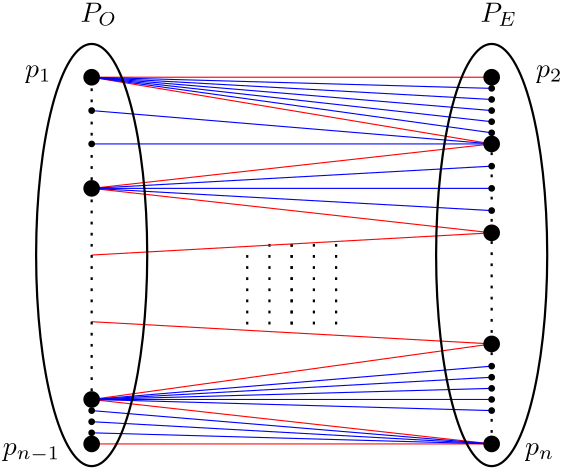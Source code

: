 <?xml version="1.0"?>
<!DOCTYPE ipe SYSTEM "ipe.dtd">
<ipe version="70218" creator="Ipe 7.2.29">
<info created="D:20240820160945" modified="D:20240820161547"/>
<ipestyle name="basic">
<symbol name="arrow/arc(spx)">
<path stroke="sym-stroke" fill="sym-stroke" pen="sym-pen">
0 0 m
-1 0.333 l
-1 -0.333 l
h
</path>
</symbol>
<symbol name="arrow/farc(spx)">
<path stroke="sym-stroke" fill="white" pen="sym-pen">
0 0 m
-1 0.333 l
-1 -0.333 l
h
</path>
</symbol>
<symbol name="arrow/ptarc(spx)">
<path stroke="sym-stroke" fill="sym-stroke" pen="sym-pen">
0 0 m
-1 0.333 l
-0.8 0 l
-1 -0.333 l
h
</path>
</symbol>
<symbol name="arrow/fptarc(spx)">
<path stroke="sym-stroke" fill="white" pen="sym-pen">
0 0 m
-1 0.333 l
-0.8 0 l
-1 -0.333 l
h
</path>
</symbol>
<symbol name="mark/circle(sx)" transformations="translations">
<path fill="sym-stroke">
0.6 0 0 0.6 0 0 e
0.4 0 0 0.4 0 0 e
</path>
</symbol>
<symbol name="mark/disk(sx)" transformations="translations">
<path fill="sym-stroke">
0.6 0 0 0.6 0 0 e
</path>
</symbol>
<symbol name="mark/fdisk(sfx)" transformations="translations">
<group>
<path fill="sym-fill">
0.5 0 0 0.5 0 0 e
</path>
<path fill="sym-stroke" fillrule="eofill">
0.6 0 0 0.6 0 0 e
0.4 0 0 0.4 0 0 e
</path>
</group>
</symbol>
<symbol name="mark/box(sx)" transformations="translations">
<path fill="sym-stroke" fillrule="eofill">
-0.6 -0.6 m
0.6 -0.6 l
0.6 0.6 l
-0.6 0.6 l
h
-0.4 -0.4 m
0.4 -0.4 l
0.4 0.4 l
-0.4 0.4 l
h
</path>
</symbol>
<symbol name="mark/square(sx)" transformations="translations">
<path fill="sym-stroke">
-0.6 -0.6 m
0.6 -0.6 l
0.6 0.6 l
-0.6 0.6 l
h
</path>
</symbol>
<symbol name="mark/fsquare(sfx)" transformations="translations">
<group>
<path fill="sym-fill">
-0.5 -0.5 m
0.5 -0.5 l
0.5 0.5 l
-0.5 0.5 l
h
</path>
<path fill="sym-stroke" fillrule="eofill">
-0.6 -0.6 m
0.6 -0.6 l
0.6 0.6 l
-0.6 0.6 l
h
-0.4 -0.4 m
0.4 -0.4 l
0.4 0.4 l
-0.4 0.4 l
h
</path>
</group>
</symbol>
<symbol name="mark/cross(sx)" transformations="translations">
<group>
<path fill="sym-stroke">
-0.43 -0.57 m
0.57 0.43 l
0.43 0.57 l
-0.57 -0.43 l
h
</path>
<path fill="sym-stroke">
-0.43 0.57 m
0.57 -0.43 l
0.43 -0.57 l
-0.57 0.43 l
h
</path>
</group>
</symbol>
<symbol name="arrow/fnormal(spx)">
<path stroke="sym-stroke" fill="white" pen="sym-pen">
0 0 m
-1 0.333 l
-1 -0.333 l
h
</path>
</symbol>
<symbol name="arrow/pointed(spx)">
<path stroke="sym-stroke" fill="sym-stroke" pen="sym-pen">
0 0 m
-1 0.333 l
-0.8 0 l
-1 -0.333 l
h
</path>
</symbol>
<symbol name="arrow/fpointed(spx)">
<path stroke="sym-stroke" fill="white" pen="sym-pen">
0 0 m
-1 0.333 l
-0.8 0 l
-1 -0.333 l
h
</path>
</symbol>
<symbol name="arrow/linear(spx)">
<path stroke="sym-stroke" pen="sym-pen">
-1 0.333 m
0 0 l
-1 -0.333 l
</path>
</symbol>
<symbol name="arrow/fdouble(spx)">
<path stroke="sym-stroke" fill="white" pen="sym-pen">
0 0 m
-1 0.333 l
-1 -0.333 l
h
-1 0 m
-2 0.333 l
-2 -0.333 l
h
</path>
</symbol>
<symbol name="arrow/double(spx)">
<path stroke="sym-stroke" fill="sym-stroke" pen="sym-pen">
0 0 m
-1 0.333 l
-1 -0.333 l
h
-1 0 m
-2 0.333 l
-2 -0.333 l
h
</path>
</symbol>
<symbol name="arrow/mid-normal(spx)">
<path stroke="sym-stroke" fill="sym-stroke" pen="sym-pen">
0.5 0 m
-0.5 0.333 l
-0.5 -0.333 l
h
</path>
</symbol>
<symbol name="arrow/mid-fnormal(spx)">
<path stroke="sym-stroke" fill="white" pen="sym-pen">
0.5 0 m
-0.5 0.333 l
-0.5 -0.333 l
h
</path>
</symbol>
<symbol name="arrow/mid-pointed(spx)">
<path stroke="sym-stroke" fill="sym-stroke" pen="sym-pen">
0.5 0 m
-0.5 0.333 l
-0.3 0 l
-0.5 -0.333 l
h
</path>
</symbol>
<symbol name="arrow/mid-fpointed(spx)">
<path stroke="sym-stroke" fill="white" pen="sym-pen">
0.5 0 m
-0.5 0.333 l
-0.3 0 l
-0.5 -0.333 l
h
</path>
</symbol>
<symbol name="arrow/mid-double(spx)">
<path stroke="sym-stroke" fill="sym-stroke" pen="sym-pen">
1 0 m
0 0.333 l
0 -0.333 l
h
0 0 m
-1 0.333 l
-1 -0.333 l
h
</path>
</symbol>
<symbol name="arrow/mid-fdouble(spx)">
<path stroke="sym-stroke" fill="white" pen="sym-pen">
1 0 m
0 0.333 l
0 -0.333 l
h
0 0 m
-1 0.333 l
-1 -0.333 l
h
</path>
</symbol>
<anglesize name="22.5 deg" value="22.5"/>
<anglesize name="30 deg" value="30"/>
<anglesize name="45 deg" value="45"/>
<anglesize name="60 deg" value="60"/>
<anglesize name="90 deg" value="90"/>
<arrowsize name="large" value="10"/>
<arrowsize name="small" value="5"/>
<arrowsize name="tiny" value="3"/>
<color name="blue" value="0 0 1"/>
<color name="brown" value="0.647 0.165 0.165"/>
<color name="darkblue" value="0 0 0.545"/>
<color name="darkcyan" value="0 0.545 0.545"/>
<color name="darkgray" value="0.663"/>
<color name="darkgreen" value="0 0.392 0"/>
<color name="darkmagenta" value="0.545 0 0.545"/>
<color name="darkorange" value="1 0.549 0"/>
<color name="darkred" value="0.545 0 0"/>
<color name="gold" value="1 0.843 0"/>
<color name="gray" value="0.745"/>
<color name="green" value="0 1 0"/>
<color name="lightblue" value="0.678 0.847 0.902"/>
<color name="lightcyan" value="0.878 1 1"/>
<color name="lightgray" value="0.827"/>
<color name="lightgreen" value="0.565 0.933 0.565"/>
<color name="lightyellow" value="1 1 0.878"/>
<color name="navy" value="0 0 0.502"/>
<color name="orange" value="1 0.647 0"/>
<color name="pink" value="1 0.753 0.796"/>
<color name="purple" value="0.627 0.125 0.941"/>
<color name="red" value="1 0 0"/>
<color name="seagreen" value="0.18 0.545 0.341"/>
<color name="turquoise" value="0.251 0.878 0.816"/>
<color name="violet" value="0.933 0.51 0.933"/>
<color name="yellow" value="1 1 0"/>
<dashstyle name="dash dot dotted" value="[4 2 1 2 1 2] 0"/>
<dashstyle name="dash dotted" value="[4 2 1 2] 0"/>
<dashstyle name="dashed" value="[4] 0"/>
<dashstyle name="dotted" value="[1 3] 0"/>
<gridsize name="10 pts (~3.5 mm)" value="10"/>
<gridsize name="14 pts (~5 mm)" value="14"/>
<gridsize name="16 pts (~6 mm)" value="16"/>
<gridsize name="20 pts (~7 mm)" value="20"/>
<gridsize name="28 pts (~10 mm)" value="28"/>
<gridsize name="32 pts (~12 mm)" value="32"/>
<gridsize name="4 pts" value="4"/>
<gridsize name="56 pts (~20 mm)" value="56"/>
<gridsize name="8 pts (~3 mm)" value="8"/>
<opacity name="10%" value="0.1"/>
<opacity name="30%" value="0.3"/>
<opacity name="50%" value="0.5"/>
<opacity name="75%" value="0.75"/>
<pen name="fat" value="1.2"/>
<pen name="heavier" value="0.8"/>
<pen name="ultrafat" value="2"/>
<symbolsize name="large" value="5"/>
<symbolsize name="small" value="2"/>
<symbolsize name="tiny" value="1.1"/>
<textsize name="Huge" value="\Huge"/>
<textsize name="LARGE" value="\LARGE"/>
<textsize name="Large" value="\Large"/>
<textsize name="footnote" value="\footnotesize"/>
<textsize name="huge" value="\huge"/>
<textsize name="large" value="\large"/>
<textsize name="script" value="\scriptsize"/>
<textsize name="small" value="\small"/>
<textsize name="tiny" value="\tiny"/>
<textstyle name="center" begin="\begin{center}" end="\end{center}"/>
<textstyle name="item" begin="\begin{itemize}\item{}" end="\end{itemize}"/>
<textstyle name="itemize" begin="\begin{itemize}" end="\end{itemize}"/>
<tiling name="falling" angle="-60" step="4" width="1"/>
<tiling name="rising" angle="30" step="4" width="1"/>
</ipestyle>
<page>
<layer name="alpha"/>
<view layers="alpha" active="alpha"/>
<path layer="alpha" matrix="1 0 0 1 8 0" stroke="black" dash="dotted" pen="heavier">
200 708 m
200 676 l
200 676 l
</path>
<path matrix="1 0 0 1 16 0" stroke="black" dash="dotted" pen="heavier">
200 708 m
200 676 l
200 676 l
</path>
<path stroke="black" dash="dotted" pen="heavier">
200 708 m
200 676 l
200 676 l
</path>
<path stroke="black" dash="dotted" pen="heavier">
200 708 m
200 676 l
200 676 l
</path>
<path matrix="1 0 0 1 -8 0" stroke="black" dash="dotted" pen="heavier">
200 708 m
200 676 l
200 676 l
</path>
<path stroke="black" dash="dotted" pen="heavier">
184 704 m
184 676 l
184 676 l
</path>
<path stroke="red">
128 768 m
272 768 l
272 768 l
</path>
<path stroke="red">
128 768 m
272 744 l
272 744 l
</path>
<path stroke="red">
272 744 m
128 728 l
128 728 l
</path>
<path stroke="red">
128 728 m
272 712 l
272 712 l
</path>
<path stroke="red">
272 712 m
128 704 l
128 704 l
</path>
<path stroke="red">
272 672 m
128 680 l
</path>
<path stroke="red">
272 672 m
128 652 l
</path>
<path stroke="red">
128 652 m
272 636 l
128 636 l
128 636 l
</path>
<path stroke="blue">
128 768 m
272 764 l
272 764 l
</path>
<path stroke="blue">
128 768 m
272 760 l
272 760 l
</path>
<path stroke="blue">
128 768 m
272 756 l
272 756 l
</path>
<path stroke="blue">
128 768 m
272 752 l
272 752 l
</path>
<path stroke="blue">
128 768 m
272 748 l
272 748 l
</path>
<path stroke="blue">
272 744 m
128 756 l
128 756 l
</path>
<path stroke="blue">
272 744 m
128 744 l
128 744 l
</path>
<path stroke="blue">
128 728 m
272 736 l
272 736 l
</path>
<path stroke="blue">
128 728 m
272 728 l
272 728 l
</path>
<path stroke="blue">
128 728 m
272 720 l
272 720 l
</path>
<path stroke="blue">
128 652 m
272 664 l
272 664 l
</path>
<path stroke="blue">
128 652 m
272 660 l
272 660 l
</path>
<path stroke="blue">
128 652 m
272 656 l
272 656 l
</path>
<path stroke="blue">
128 652 m
272 652 l
272 652 l
</path>
<path stroke="blue">
128 652 m
272 648 l
272 648 l
</path>
<path stroke="blue">
272 636 m
128 640 l
128 640 l
</path>
<path stroke="blue">
272 636 m
128 644 l
128 644 l
</path>
<path stroke="blue">
272 636 m
128 648 l
128 648 l
</path>
<use name="mark/disk(sx)" pos="128 768" size="large" stroke="black"/>
<use name="mark/disk(sx)" pos="272 768" size="large" stroke="black"/>
<use matrix="1 0 0 1 0 -4" name="mark/disk(sx)" pos="128 640" size="large" stroke="black"/>
<use matrix="1 0 0 1 0 -4" name="mark/disk(sx)" pos="272 640" size="large" stroke="black"/>
<path stroke="black" pen="heavier">
0 -76 20 0 128 704 e
</path>
<path matrix="1 0 0 1 144 0" stroke="black" pen="heavier">
0 -76 20 0 128 704 e
</path>
<path stroke="black" dash="dotted" pen="heavier">
272 640 m
272 768 l
272 768 l
</path>
<use matrix="1 0 0 1 220 -68" name="mark/disk(sx)" pos="52 812" size="large" stroke="black"/>
<use matrix="1 0 0 1 76 -84" name="mark/disk(sx)" pos="52 812" size="large" stroke="black"/>
<use matrix="1 0 0 1 220 -100" name="mark/disk(sx)" pos="52 812" size="large" stroke="black"/>
<use matrix="1 0 0 1 76 -160" name="mark/disk(sx)" pos="52 812" size="large" stroke="black"/>
<use matrix="1 0 0 1 220 -140" name="mark/disk(sx)" pos="52 812" size="large" stroke="black"/>
<use matrix="1 0 0 1 180 -24" name="mark/disk(sx)" pos="92 788" size="small" stroke="black"/>
<use matrix="1 0 0 1 180 -28" name="mark/disk(sx)" pos="92 788" size="small" stroke="black"/>
<use matrix="1 0 0 1 180 -32" name="mark/disk(sx)" pos="92 788" size="small" stroke="black"/>
<use matrix="1 0 0 1 180 -36" name="mark/disk(sx)" pos="92 788" size="small" stroke="black"/>
<use matrix="1 0 0 1 180 -40" name="mark/disk(sx)" pos="92 788" size="small" stroke="black"/>
<use matrix="1 0 0 1 36 -32" name="mark/disk(sx)" pos="92 788" size="small" stroke="black"/>
<use matrix="1 0 0 1 36 -44" name="mark/disk(sx)" pos="92 788" size="small" stroke="black"/>
<use matrix="1 0 0 1 180 -52" name="mark/disk(sx)" pos="92 788" size="small" stroke="black"/>
<use matrix="1 0 0 1 180 -60" name="mark/disk(sx)" pos="92 788" size="small" stroke="black"/>
<use matrix="1 0 0 1 180 -68" name="mark/disk(sx)" pos="92 788" size="small" stroke="black"/>
<use matrix="1 0 0 1 180 -124" name="mark/disk(sx)" pos="92 788" size="small" stroke="black"/>
<use matrix="1 0 0 1 180 -128" name="mark/disk(sx)" pos="92 788" size="small" stroke="black"/>
<use matrix="1 0 0 1 180 -132" name="mark/disk(sx)" pos="92 788" size="small" stroke="black"/>
<use matrix="1 0 0 1 180 -136" name="mark/disk(sx)" pos="92 788" size="small" stroke="black"/>
<use matrix="1 0 0 1 180 -140" name="mark/disk(sx)" pos="92 788" size="small" stroke="black"/>
<use matrix="1 0 0 1 36 -140" name="mark/disk(sx)" pos="92 788" size="small" stroke="black"/>
<use matrix="1 0 0 1 36 -144" name="mark/disk(sx)" pos="92 788" size="small" stroke="black"/>
<path stroke="black" dash="dotted" pen="heavier">
128 768 m
128 640 l
128 640 l
</path>
<use matrix="1 0 0 1 36 -148" name="mark/disk(sx)" pos="92 788" size="small" stroke="black"/>
<text matrix="1 0 0 1 -24 0" transformations="translations" pos="128 768" stroke="black" type="label" width="9.482" height="4.297" depth="1.93" valign="baseline" style="math">p_1</text>
<text matrix="1 0 0 1 160 0" transformations="translations" pos="128 768" stroke="black" type="label" width="9.482" height="4.297" depth="1.93" valign="baseline" style="math">p_2</text>
<text matrix="1 0 0 1 -32 -136" transformations="translations" pos="128 768" stroke="black" type="label" width="20.633" height="4.294" depth="2.32" valign="baseline" style="math">p_{n - 1}</text>
<text matrix="1 0 0 1 156 -136" transformations="translations" pos="128 768" stroke="black" type="label" width="10.435" height="4.297" depth="1.93" valign="baseline" style="math">p_n</text>
<text matrix="1 0 0 1 -4 4" transformations="translations" pos="128 784" stroke="black" type="label" width="13.169" height="6.812" depth="1.49" valign="baseline" style="math">P_O</text>
<text matrix="1 0 0 1 140 4" transformations="translations" pos="128 784" stroke="black" type="label" width="13.126" height="6.812" depth="1.49" valign="baseline" style="math">P_E</text>
</page>
</ipe>
